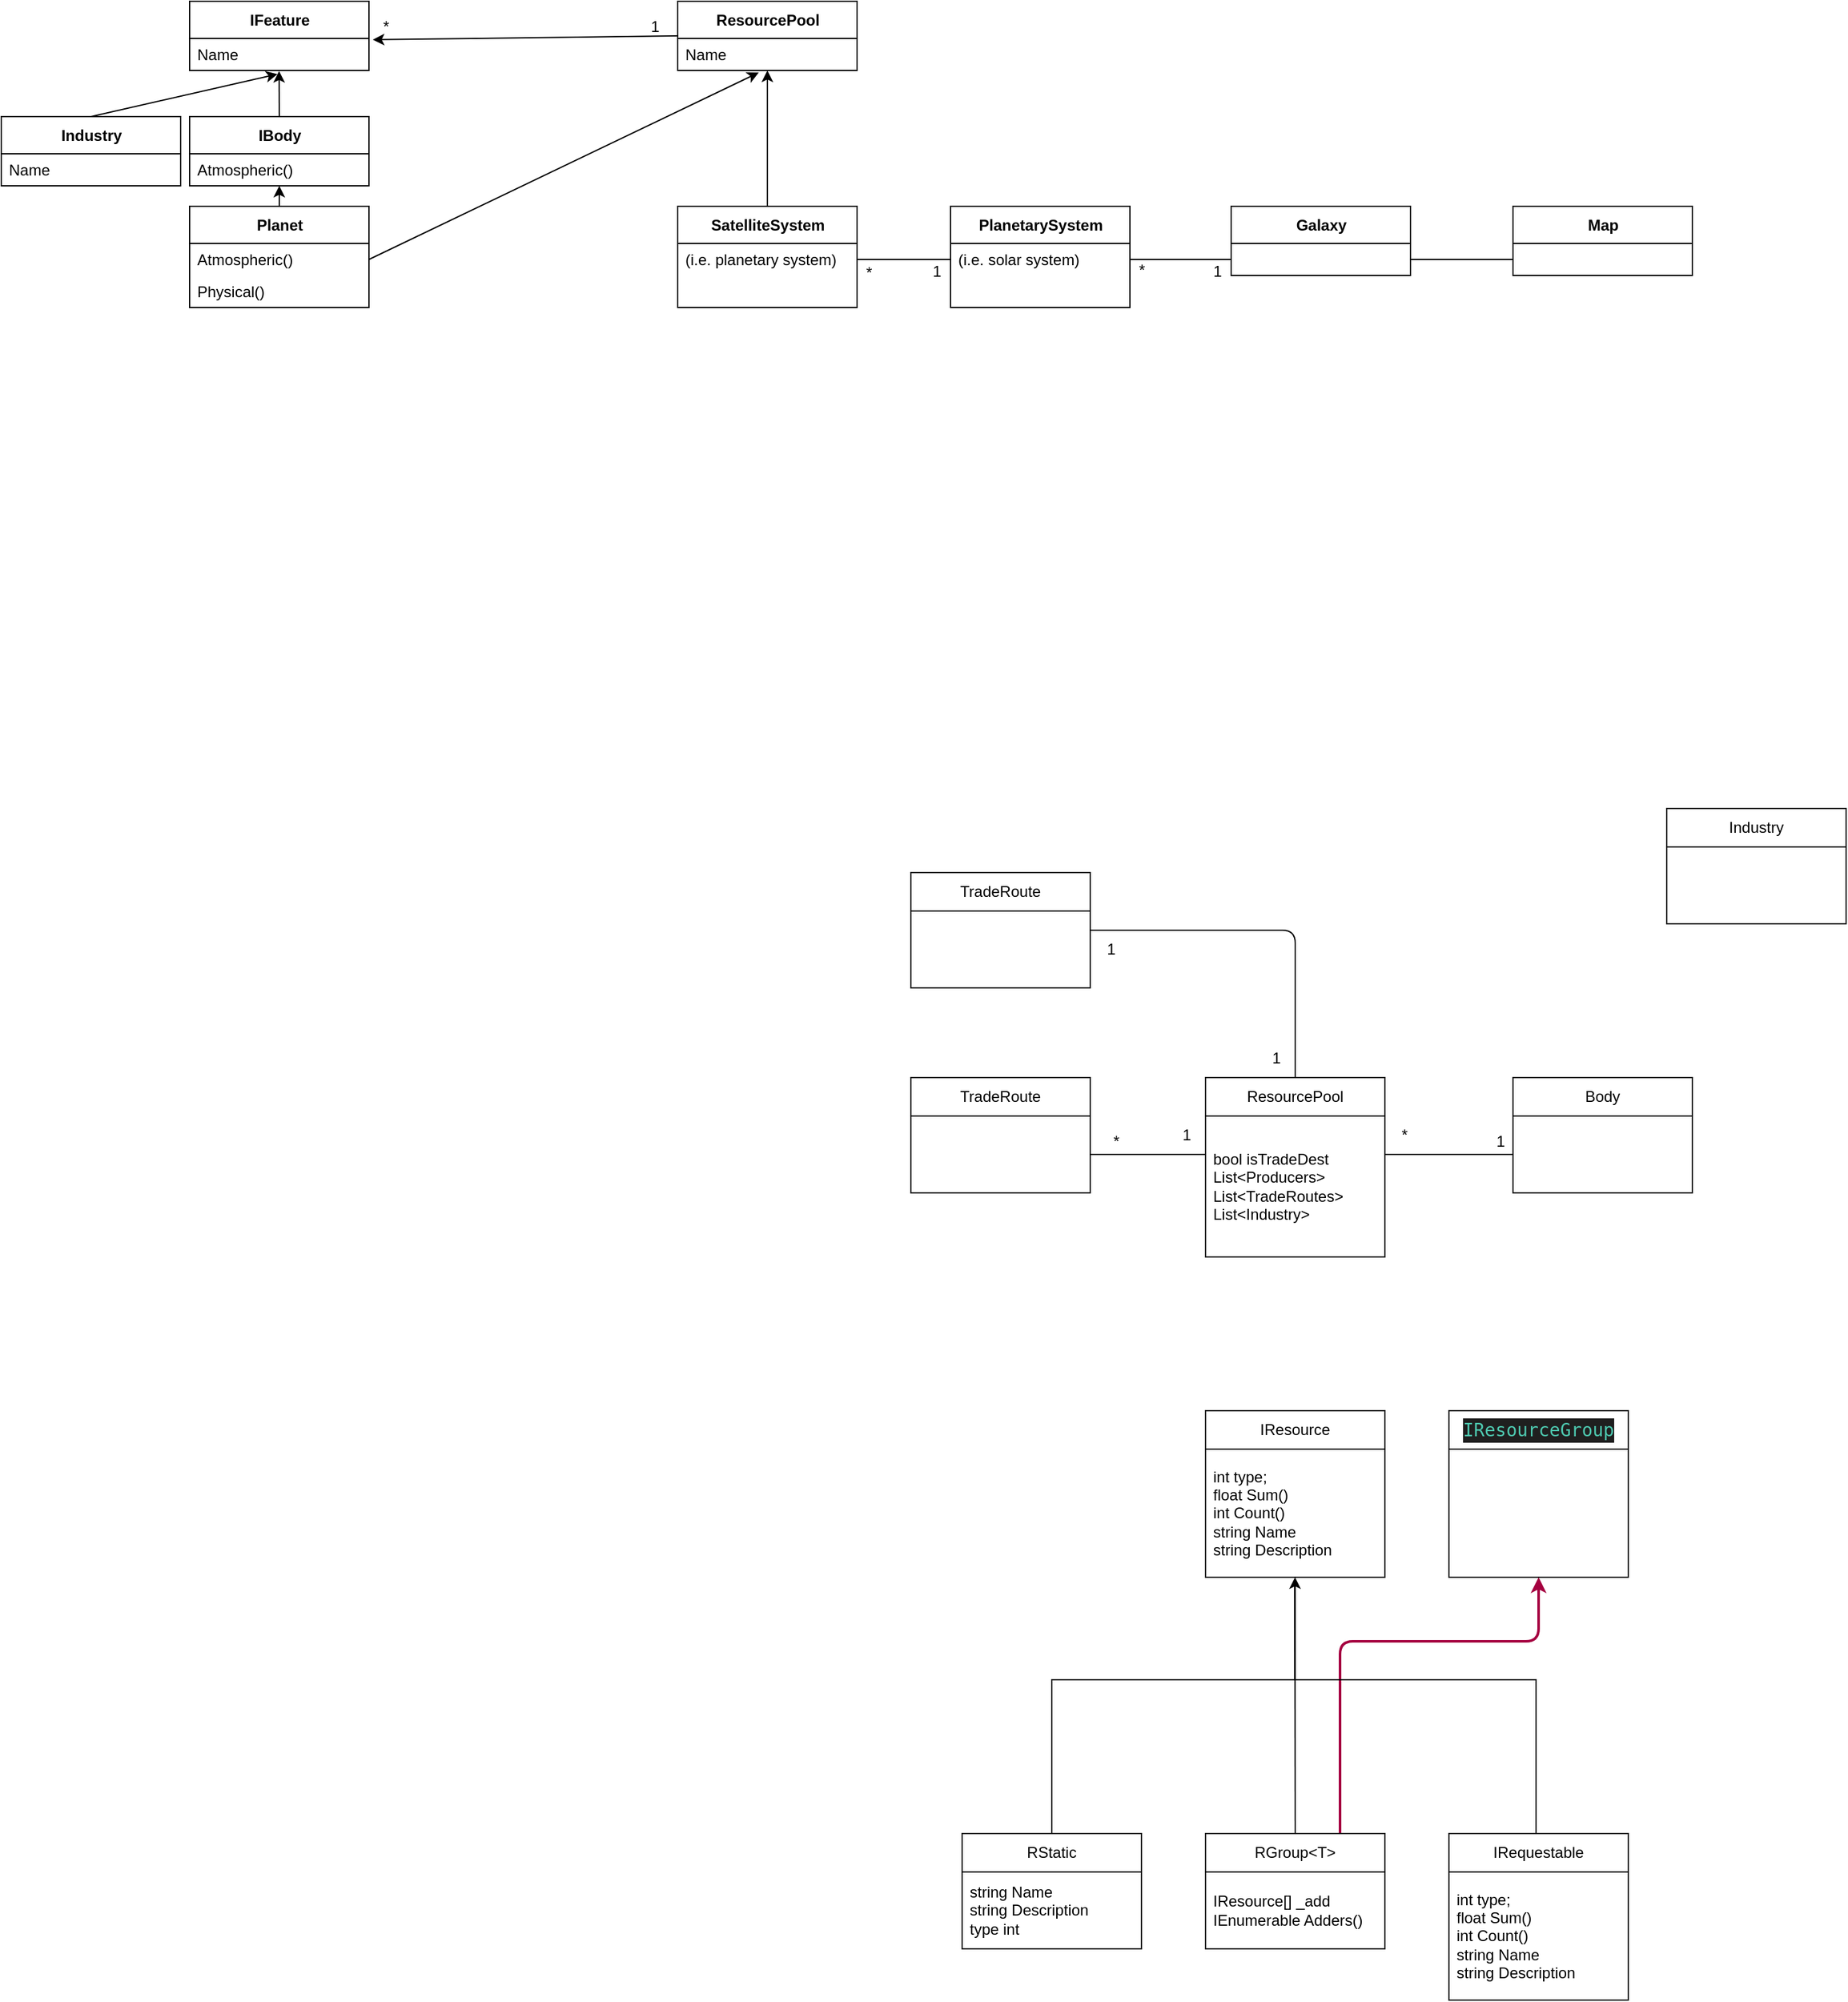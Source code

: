 <mxfile>
    <diagram id="XzvL14MpV3o9M-MEGPuH" name="ClassDiagram">
        <mxGraphModel dx="1832" dy="1706" grid="1" gridSize="10" guides="1" tooltips="1" connect="1" arrows="1" fold="1" page="1" pageScale="1" pageWidth="827" pageHeight="1169" math="0" shadow="0">
            <root>
                <mxCell id="0"/>
                <mxCell id="1" parent="0"/>
                <mxCell id="204" style="edgeStyle=orthogonalEdgeStyle;rounded=0;jumpStyle=arc;html=1;exitX=0.5;exitY=0;exitDx=0;exitDy=0;entryX=0.499;entryY=1;entryDx=0;entryDy=0;entryPerimeter=0;endArrow=classic;endFill=1;" parent="1" source="2" target="203" edge="1">
                    <mxGeometry relative="1" as="geometry">
                        <Array as="points">
                            <mxPoint x="120" y="350"/>
                            <mxPoint x="310" y="350"/>
                        </Array>
                    </mxGeometry>
                </mxCell>
                <mxCell id="2" value="RStatic" style="swimlane;fontStyle=0;childLayout=stackLayout;horizontal=1;startSize=30;horizontalStack=0;resizeParent=1;resizeParentMax=0;resizeLast=0;collapsible=1;marginBottom=0;whiteSpace=wrap;html=1;" parent="1" vertex="1">
                    <mxGeometry x="50" y="470" width="140" height="90" as="geometry"/>
                </mxCell>
                <mxCell id="5" value="string Name&lt;br&gt;string Description&lt;br&gt;type int" style="text;strokeColor=none;fillColor=none;align=left;verticalAlign=middle;spacingLeft=4;spacingRight=4;overflow=hidden;points=[[0,0.5],[1,0.5]];portConstraint=eastwest;rotatable=0;whiteSpace=wrap;html=1;" parent="2" vertex="1">
                    <mxGeometry y="30" width="140" height="60" as="geometry"/>
                </mxCell>
                <mxCell id="210" style="edgeStyle=none;html=1;exitX=0.5;exitY=0;exitDx=0;exitDy=0;entryX=0.498;entryY=1.04;entryDx=0;entryDy=0;entryPerimeter=0;endArrow=none;endFill=0;" parent="1" source="8" target="203" edge="1">
                    <mxGeometry relative="1" as="geometry"/>
                </mxCell>
                <mxCell id="217" style="edgeStyle=orthogonalEdgeStyle;html=1;exitX=0.75;exitY=0;exitDx=0;exitDy=0;entryX=0.5;entryY=1;entryDx=0;entryDy=0;fillColor=#d80073;strokeColor=#A50040;strokeWidth=2;" parent="1" source="8" target="215" edge="1">
                    <mxGeometry relative="1" as="geometry">
                        <Array as="points">
                            <mxPoint x="345" y="320"/>
                            <mxPoint x="500" y="320"/>
                        </Array>
                    </mxGeometry>
                </mxCell>
                <mxCell id="8" value="RGroup&amp;lt;T&amp;gt;" style="swimlane;fontStyle=0;childLayout=stackLayout;horizontal=1;startSize=30;horizontalStack=0;resizeParent=1;resizeParentMax=0;resizeLast=0;collapsible=1;marginBottom=0;whiteSpace=wrap;html=1;" parent="1" vertex="1">
                    <mxGeometry x="240" y="470" width="140" height="90" as="geometry"/>
                </mxCell>
                <mxCell id="9" value="&lt;span style=&quot;text-align: center;&quot;&gt;IResource&lt;/span&gt;[] _add&lt;span style=&quot;text-align: center;&quot;&gt;&lt;br&gt;IEnumerable Adders()&lt;/span&gt;" style="text;strokeColor=none;fillColor=none;align=left;verticalAlign=middle;spacingLeft=4;spacingRight=4;overflow=hidden;points=[[0,0.5],[1,0.5]];portConstraint=eastwest;rotatable=0;whiteSpace=wrap;html=1;" parent="8" vertex="1">
                    <mxGeometry y="30" width="140" height="60" as="geometry"/>
                </mxCell>
                <mxCell id="24" value="ResourcePool" style="swimlane;fontStyle=0;childLayout=stackLayout;horizontal=1;startSize=30;horizontalStack=0;resizeParent=1;resizeParentMax=0;resizeLast=0;collapsible=1;marginBottom=0;whiteSpace=wrap;html=1;" parent="1" vertex="1">
                    <mxGeometry x="240" y="-120" width="140" height="140" as="geometry"/>
                </mxCell>
                <mxCell id="81" value="bool isTradeDest&lt;br&gt;List&amp;lt;Producers&amp;gt;&lt;br&gt;List&amp;lt;TradeRoutes&amp;gt;&lt;br&gt;List&amp;lt;Industry&amp;gt;&lt;br&gt;" style="text;strokeColor=none;fillColor=none;align=left;verticalAlign=middle;spacingLeft=4;spacingRight=4;overflow=hidden;points=[[0,0.5],[1,0.5]];portConstraint=eastwest;rotatable=0;whiteSpace=wrap;html=1;" parent="24" vertex="1">
                    <mxGeometry y="30" width="140" height="110" as="geometry"/>
                </mxCell>
                <mxCell id="36" value="Body" style="swimlane;fontStyle=0;childLayout=stackLayout;horizontal=1;startSize=30;horizontalStack=0;resizeParent=1;resizeParentMax=0;resizeLast=0;collapsible=1;marginBottom=0;whiteSpace=wrap;html=1;" parent="1" vertex="1">
                    <mxGeometry x="480" y="-120" width="140" height="90" as="geometry"/>
                </mxCell>
                <mxCell id="43" value="TradeRoute" style="swimlane;fontStyle=0;childLayout=stackLayout;horizontal=1;startSize=30;horizontalStack=0;resizeParent=1;resizeParentMax=0;resizeLast=0;collapsible=1;marginBottom=0;whiteSpace=wrap;html=1;" parent="1" vertex="1">
                    <mxGeometry x="10" y="-120" width="140" height="90" as="geometry"/>
                </mxCell>
                <mxCell id="70" style="edgeStyle=none;html=1;exitX=1;exitY=0.5;exitDx=0;exitDy=0;startArrow=none;startFill=0;endArrow=none;endFill=0;" parent="1" edge="1">
                    <mxGeometry relative="1" as="geometry">
                        <mxPoint x="240" y="-60" as="targetPoint"/>
                        <mxPoint x="150" y="-60" as="sourcePoint"/>
                    </mxGeometry>
                </mxCell>
                <mxCell id="71" value="*" style="text;html=1;align=center;verticalAlign=middle;resizable=0;points=[];autosize=1;strokeColor=none;fillColor=none;" parent="1" vertex="1">
                    <mxGeometry x="155" y="-85" width="30" height="30" as="geometry"/>
                </mxCell>
                <mxCell id="72" value="1" style="text;html=1;align=center;verticalAlign=middle;resizable=0;points=[];autosize=1;strokeColor=none;fillColor=none;" parent="1" vertex="1">
                    <mxGeometry x="210" y="-90" width="30" height="30" as="geometry"/>
                </mxCell>
                <mxCell id="82" style="edgeStyle=none;html=1;startArrow=none;startFill=0;endArrow=none;endFill=0;" parent="1" edge="1">
                    <mxGeometry relative="1" as="geometry">
                        <mxPoint x="480" y="-60" as="targetPoint"/>
                        <mxPoint x="380" y="-60" as="sourcePoint"/>
                    </mxGeometry>
                </mxCell>
                <mxCell id="86" value="*" style="text;html=1;align=center;verticalAlign=middle;resizable=0;points=[];autosize=1;strokeColor=none;fillColor=none;" parent="1" vertex="1">
                    <mxGeometry x="380" y="-90" width="30" height="30" as="geometry"/>
                </mxCell>
                <mxCell id="87" value="1" style="text;html=1;align=center;verticalAlign=middle;resizable=0;points=[];autosize=1;strokeColor=none;fillColor=none;" parent="1" vertex="1">
                    <mxGeometry x="455" y="-85" width="30" height="30" as="geometry"/>
                </mxCell>
                <mxCell id="98" value="Industry" style="swimlane;fontStyle=0;childLayout=stackLayout;horizontal=1;startSize=30;horizontalStack=0;resizeParent=1;resizeParentMax=0;resizeLast=0;collapsible=1;marginBottom=0;whiteSpace=wrap;html=1;" parent="1" vertex="1">
                    <mxGeometry x="600" y="-330" width="140" height="90" as="geometry"/>
                </mxCell>
                <mxCell id="211" style="edgeStyle=orthogonalEdgeStyle;html=1;exitX=0.5;exitY=0;exitDx=0;exitDy=0;entryX=0.498;entryY=1.023;entryDx=0;entryDy=0;entryPerimeter=0;endArrow=none;endFill=0;rounded=0;" parent="1" target="203" edge="1">
                    <mxGeometry relative="1" as="geometry">
                        <Array as="points">
                            <mxPoint x="498" y="350"/>
                            <mxPoint x="309" y="350"/>
                        </Array>
                        <mxPoint x="498" y="470" as="sourcePoint"/>
                    </mxGeometry>
                </mxCell>
                <mxCell id="227" style="edgeStyle=none;html=1;exitX=0.5;exitY=0;exitDx=0;exitDy=0;" parent="1" source="170" target="224" edge="1">
                    <mxGeometry relative="1" as="geometry"/>
                </mxCell>
                <mxCell id="228" style="edgeStyle=none;html=1;exitX=1;exitY=0.5;exitDx=0;exitDy=0;entryX=0.452;entryY=1.065;entryDx=0;entryDy=0;entryPerimeter=0;" parent="1" source="172" target="226" edge="1">
                    <mxGeometry relative="1" as="geometry"/>
                </mxCell>
                <mxCell id="170" value="Planet" style="swimlane;fontStyle=1;align=center;verticalAlign=middle;childLayout=stackLayout;horizontal=1;startSize=29;horizontalStack=0;resizeParent=1;resizeParentMax=0;resizeLast=0;collapsible=0;marginBottom=0;html=1;" parent="1" vertex="1">
                    <mxGeometry x="-553" y="-800" width="140" height="79" as="geometry"/>
                </mxCell>
                <mxCell id="172" value="Atmospheric()" style="text;html=1;strokeColor=none;fillColor=none;align=left;verticalAlign=middle;spacingLeft=4;spacingRight=4;overflow=hidden;rotatable=0;points=[[0,0.5],[1,0.5]];portConstraint=eastwest;dashed=1;" parent="170" vertex="1">
                    <mxGeometry y="29" width="140" height="25" as="geometry"/>
                </mxCell>
                <mxCell id="171" value="Physical()" style="text;html=1;strokeColor=none;fillColor=none;align=left;verticalAlign=middle;spacingLeft=4;spacingRight=4;overflow=hidden;rotatable=0;points=[[0,0.5],[1,0.5]];portConstraint=eastwest;dashed=1;" parent="170" vertex="1">
                    <mxGeometry y="54" width="140" height="25" as="geometry"/>
                </mxCell>
                <mxCell id="230" style="edgeStyle=none;html=1;exitX=0.5;exitY=0;exitDx=0;exitDy=0;" parent="1" source="191" target="226" edge="1">
                    <mxGeometry relative="1" as="geometry"/>
                </mxCell>
                <mxCell id="191" value="SatelliteSystem" style="swimlane;fontStyle=1;align=center;verticalAlign=middle;childLayout=stackLayout;horizontal=1;startSize=29;horizontalStack=0;resizeParent=1;resizeParentMax=0;resizeLast=0;collapsible=0;marginBottom=0;html=1;" parent="1" vertex="1">
                    <mxGeometry x="-172" y="-800" width="140" height="79" as="geometry"/>
                </mxCell>
                <mxCell id="192" value="(i.e. planetary system)" style="text;html=1;strokeColor=none;fillColor=none;align=left;verticalAlign=middle;spacingLeft=4;spacingRight=4;overflow=hidden;rotatable=0;points=[[0,0.5],[1,0.5]];portConstraint=eastwest;dashed=1;" parent="191" vertex="1">
                    <mxGeometry y="29" width="140" height="25" as="geometry"/>
                </mxCell>
                <mxCell id="229" style="text;html=1;strokeColor=none;fillColor=none;align=left;verticalAlign=middle;spacingLeft=4;spacingRight=4;overflow=hidden;rotatable=0;points=[[0,0.5],[1,0.5]];portConstraint=eastwest;dashed=1;" parent="191" vertex="1">
                    <mxGeometry y="54" width="140" height="25" as="geometry"/>
                </mxCell>
                <mxCell id="202" value="IResource" style="swimlane;fontStyle=0;childLayout=stackLayout;horizontal=1;startSize=30;horizontalStack=0;resizeParent=1;resizeParentMax=0;resizeLast=0;collapsible=1;marginBottom=0;whiteSpace=wrap;html=1;" parent="1" vertex="1">
                    <mxGeometry x="240" y="140" width="140" height="130" as="geometry"/>
                </mxCell>
                <mxCell id="203" value="int type;&lt;br&gt;float Sum()&lt;br&gt;int Count()&lt;br&gt;string Name&lt;br&gt;string Description" style="text;strokeColor=none;fillColor=none;align=left;verticalAlign=middle;spacingLeft=4;spacingRight=4;overflow=hidden;points=[[0,0.5],[1,0.5]];portConstraint=eastwest;rotatable=0;whiteSpace=wrap;html=1;" parent="202" vertex="1">
                    <mxGeometry y="30" width="140" height="100" as="geometry"/>
                </mxCell>
                <mxCell id="212" value="IRequestable" style="swimlane;fontStyle=0;childLayout=stackLayout;horizontal=1;startSize=30;horizontalStack=0;resizeParent=1;resizeParentMax=0;resizeLast=0;collapsible=1;marginBottom=0;whiteSpace=wrap;html=1;" parent="1" vertex="1">
                    <mxGeometry x="430" y="470" width="140" height="130" as="geometry"/>
                </mxCell>
                <mxCell id="213" value="int type;&lt;br&gt;float Sum()&lt;br&gt;int Count()&lt;br&gt;string Name&lt;br&gt;string Description" style="text;strokeColor=none;fillColor=none;align=left;verticalAlign=middle;spacingLeft=4;spacingRight=4;overflow=hidden;points=[[0,0.5],[1,0.5]];portConstraint=eastwest;rotatable=0;whiteSpace=wrap;html=1;" parent="212" vertex="1">
                    <mxGeometry y="30" width="140" height="100" as="geometry"/>
                </mxCell>
                <mxCell id="215" value="&lt;div style=&quot;color: rgb(204, 204, 204); background-color: rgb(31, 31, 31); font-family: &amp;quot;Droid Sans Mono&amp;quot;, &amp;quot;monospace&amp;quot;, monospace; font-size: 14px; line-height: 19px;&quot;&gt;&lt;span style=&quot;color: #4ec9b0;&quot;&gt;IResourceGroup&lt;/span&gt;&lt;/div&gt;" style="swimlane;fontStyle=0;childLayout=stackLayout;horizontal=1;startSize=30;horizontalStack=0;resizeParent=1;resizeParentMax=0;resizeLast=0;collapsible=1;marginBottom=0;whiteSpace=wrap;html=1;" parent="1" vertex="1">
                    <mxGeometry x="430" y="140" width="140" height="130" as="geometry"/>
                </mxCell>
                <mxCell id="219" style="edgeStyle=orthogonalEdgeStyle;html=1;exitX=1;exitY=0.5;exitDx=0;exitDy=0;entryX=0.5;entryY=0;entryDx=0;entryDy=0;endArrow=none;endFill=0;" parent="1" source="218" target="24" edge="1">
                    <mxGeometry relative="1" as="geometry"/>
                </mxCell>
                <mxCell id="218" value="TradeRoute" style="swimlane;fontStyle=0;childLayout=stackLayout;horizontal=1;startSize=30;horizontalStack=0;resizeParent=1;resizeParentMax=0;resizeLast=0;collapsible=1;marginBottom=0;whiteSpace=wrap;html=1;" parent="1" vertex="1">
                    <mxGeometry x="10" y="-280" width="140" height="90" as="geometry"/>
                </mxCell>
                <mxCell id="220" value="1" style="text;html=1;align=center;verticalAlign=middle;resizable=0;points=[];autosize=1;strokeColor=none;fillColor=none;" parent="1" vertex="1">
                    <mxGeometry x="280" y="-150" width="30" height="30" as="geometry"/>
                </mxCell>
                <mxCell id="222" value="1" style="text;html=1;align=center;verticalAlign=middle;resizable=0;points=[];autosize=1;strokeColor=none;fillColor=none;" parent="1" vertex="1">
                    <mxGeometry x="151" y="-235" width="30" height="30" as="geometry"/>
                </mxCell>
                <mxCell id="237" style="edgeStyle=none;html=1;exitX=0.5;exitY=0;exitDx=0;exitDy=0;entryX=0.499;entryY=1.017;entryDx=0;entryDy=0;entryPerimeter=0;" parent="1" source="223" target="235" edge="1">
                    <mxGeometry relative="1" as="geometry"/>
                </mxCell>
                <mxCell id="223" value="IBody" style="swimlane;fontStyle=1;align=center;verticalAlign=middle;childLayout=stackLayout;horizontal=1;startSize=29;horizontalStack=0;resizeParent=1;resizeParentMax=0;resizeLast=0;collapsible=0;marginBottom=0;html=1;" parent="1" vertex="1">
                    <mxGeometry x="-553" y="-870" width="140" height="54" as="geometry"/>
                </mxCell>
                <mxCell id="224" value="Atmospheric()" style="text;html=1;strokeColor=none;fillColor=none;align=left;verticalAlign=middle;spacingLeft=4;spacingRight=4;overflow=hidden;rotatable=0;points=[[0,0.5],[1,0.5]];portConstraint=eastwest;dashed=1;" parent="223" vertex="1">
                    <mxGeometry y="29" width="140" height="25" as="geometry"/>
                </mxCell>
                <mxCell id="238" style="edgeStyle=none;html=1;exitX=0;exitY=0.5;exitDx=0;exitDy=0;" parent="1" source="225" edge="1">
                    <mxGeometry relative="1" as="geometry">
                        <mxPoint x="-410" y="-930" as="targetPoint"/>
                    </mxGeometry>
                </mxCell>
                <mxCell id="225" value="ResourcePool" style="swimlane;fontStyle=1;align=center;verticalAlign=middle;childLayout=stackLayout;horizontal=1;startSize=29;horizontalStack=0;resizeParent=1;resizeParentMax=0;resizeLast=0;collapsible=0;marginBottom=0;html=1;" parent="1" vertex="1">
                    <mxGeometry x="-172" y="-960" width="140" height="54" as="geometry"/>
                </mxCell>
                <mxCell id="226" value="Name" style="text;html=1;strokeColor=none;fillColor=none;align=left;verticalAlign=middle;spacingLeft=4;spacingRight=4;overflow=hidden;rotatable=0;points=[[0,0.5],[1,0.5]];portConstraint=eastwest;dashed=1;" parent="225" vertex="1">
                    <mxGeometry y="29" width="140" height="25" as="geometry"/>
                </mxCell>
                <mxCell id="231" value="PlanetarySystem" style="swimlane;fontStyle=1;align=center;verticalAlign=middle;childLayout=stackLayout;horizontal=1;startSize=29;horizontalStack=0;resizeParent=1;resizeParentMax=0;resizeLast=0;collapsible=0;marginBottom=0;html=1;" parent="1" vertex="1">
                    <mxGeometry x="41" y="-800" width="140" height="79" as="geometry"/>
                </mxCell>
                <mxCell id="232" value="(i.e. solar system)" style="text;html=1;strokeColor=none;fillColor=none;align=left;verticalAlign=middle;spacingLeft=4;spacingRight=4;overflow=hidden;rotatable=0;points=[[0,0.5],[1,0.5]];portConstraint=eastwest;dashed=1;" parent="231" vertex="1">
                    <mxGeometry y="29" width="140" height="25" as="geometry"/>
                </mxCell>
                <mxCell id="233" style="text;html=1;strokeColor=none;fillColor=none;align=left;verticalAlign=middle;spacingLeft=4;spacingRight=4;overflow=hidden;rotatable=0;points=[[0,0.5],[1,0.5]];portConstraint=eastwest;dashed=1;" parent="231" vertex="1">
                    <mxGeometry y="54" width="140" height="25" as="geometry"/>
                </mxCell>
                <mxCell id="234" value="IFeature" style="swimlane;fontStyle=1;align=center;verticalAlign=middle;childLayout=stackLayout;horizontal=1;startSize=29;horizontalStack=0;resizeParent=1;resizeParentMax=0;resizeLast=0;collapsible=0;marginBottom=0;html=1;" parent="1" vertex="1">
                    <mxGeometry x="-553" y="-960" width="140" height="54" as="geometry"/>
                </mxCell>
                <mxCell id="235" value="Name" style="text;html=1;strokeColor=none;fillColor=none;align=left;verticalAlign=middle;spacingLeft=4;spacingRight=4;overflow=hidden;rotatable=0;points=[[0,0.5],[1,0.5]];portConstraint=eastwest;dashed=1;" parent="234" vertex="1">
                    <mxGeometry y="29" width="140" height="25" as="geometry"/>
                </mxCell>
                <mxCell id="239" value="*" style="text;html=1;align=center;verticalAlign=middle;resizable=0;points=[];autosize=1;strokeColor=none;fillColor=none;" parent="1" vertex="1">
                    <mxGeometry x="-415" y="-955" width="30" height="30" as="geometry"/>
                </mxCell>
                <mxCell id="240" value="1" style="text;html=1;align=center;verticalAlign=middle;resizable=0;points=[];autosize=1;strokeColor=none;fillColor=none;" parent="1" vertex="1">
                    <mxGeometry x="-205" y="-955" width="30" height="30" as="geometry"/>
                </mxCell>
                <mxCell id="241" style="edgeStyle=none;html=1;exitX=0;exitY=0.5;exitDx=0;exitDy=0;entryX=1;entryY=0.5;entryDx=0;entryDy=0;endArrow=none;endFill=0;" parent="1" source="232" target="192" edge="1">
                    <mxGeometry relative="1" as="geometry"/>
                </mxCell>
                <mxCell id="244" style="edgeStyle=none;html=1;exitX=0.5;exitY=0;exitDx=0;exitDy=0;entryX=0.49;entryY=1.113;entryDx=0;entryDy=0;entryPerimeter=0;" parent="1" source="242" target="235" edge="1">
                    <mxGeometry relative="1" as="geometry"/>
                </mxCell>
                <mxCell id="242" value="Industry" style="swimlane;fontStyle=1;align=center;verticalAlign=middle;childLayout=stackLayout;horizontal=1;startSize=29;horizontalStack=0;resizeParent=1;resizeParentMax=0;resizeLast=0;collapsible=0;marginBottom=0;html=1;" parent="1" vertex="1">
                    <mxGeometry x="-700" y="-870" width="140" height="54" as="geometry"/>
                </mxCell>
                <mxCell id="243" value="Name" style="text;html=1;strokeColor=none;fillColor=none;align=left;verticalAlign=middle;spacingLeft=4;spacingRight=4;overflow=hidden;rotatable=0;points=[[0,0.5],[1,0.5]];portConstraint=eastwest;dashed=1;" parent="242" vertex="1">
                    <mxGeometry y="29" width="140" height="25" as="geometry"/>
                </mxCell>
                <mxCell id="245" value="*" style="text;html=1;align=center;verticalAlign=middle;resizable=0;points=[];autosize=1;strokeColor=none;fillColor=none;" parent="1" vertex="1">
                    <mxGeometry x="-38" y="-763" width="30" height="30" as="geometry"/>
                </mxCell>
                <mxCell id="246" value="1" style="text;html=1;align=center;verticalAlign=middle;resizable=0;points=[];autosize=1;strokeColor=none;fillColor=none;" parent="1" vertex="1">
                    <mxGeometry x="15" y="-764" width="30" height="30" as="geometry"/>
                </mxCell>
                <mxCell id="247" value="Galaxy" style="swimlane;fontStyle=1;align=center;verticalAlign=middle;childLayout=stackLayout;horizontal=1;startSize=29;horizontalStack=0;resizeParent=1;resizeParentMax=0;resizeLast=0;collapsible=0;marginBottom=0;html=1;" parent="1" vertex="1">
                    <mxGeometry x="260" y="-800" width="140" height="54" as="geometry"/>
                </mxCell>
                <mxCell id="249" style="text;html=1;strokeColor=none;fillColor=none;align=left;verticalAlign=middle;spacingLeft=4;spacingRight=4;overflow=hidden;rotatable=0;points=[[0,0.5],[1,0.5]];portConstraint=eastwest;dashed=1;" parent="247" vertex="1">
                    <mxGeometry y="29" width="140" height="25" as="geometry"/>
                </mxCell>
                <mxCell id="251" style="edgeStyle=none;html=1;exitX=0;exitY=0.5;exitDx=0;exitDy=0;entryX=1;entryY=0.5;entryDx=0;entryDy=0;endArrow=none;endFill=0;" parent="1" target="232" edge="1">
                    <mxGeometry relative="1" as="geometry">
                        <mxPoint x="260" y="-758.5" as="sourcePoint"/>
                    </mxGeometry>
                </mxCell>
                <mxCell id="252" value="*" style="text;html=1;align=center;verticalAlign=middle;resizable=0;points=[];autosize=1;strokeColor=none;fillColor=none;" parent="1" vertex="1">
                    <mxGeometry x="175" y="-765" width="30" height="30" as="geometry"/>
                </mxCell>
                <mxCell id="253" value="1" style="text;html=1;align=center;verticalAlign=middle;resizable=0;points=[];autosize=1;strokeColor=none;fillColor=none;" parent="1" vertex="1">
                    <mxGeometry x="234" y="-764" width="30" height="30" as="geometry"/>
                </mxCell>
                <mxCell id="254" value="Map" style="swimlane;fontStyle=1;align=center;verticalAlign=middle;childLayout=stackLayout;horizontal=1;startSize=29;horizontalStack=0;resizeParent=1;resizeParentMax=0;resizeLast=0;collapsible=0;marginBottom=0;html=1;" parent="1" vertex="1">
                    <mxGeometry x="480" y="-800" width="140" height="54" as="geometry"/>
                </mxCell>
                <mxCell id="256" style="text;html=1;strokeColor=none;fillColor=none;align=left;verticalAlign=middle;spacingLeft=4;spacingRight=4;overflow=hidden;rotatable=0;points=[[0,0.5],[1,0.5]];portConstraint=eastwest;dashed=1;" parent="254" vertex="1">
                    <mxGeometry y="29" width="140" height="25" as="geometry"/>
                </mxCell>
                <mxCell id="257" style="edgeStyle=none;html=1;exitX=0;exitY=0.5;exitDx=0;exitDy=0;entryX=1;entryY=0.5;entryDx=0;entryDy=0;endArrow=none;endFill=0;" parent="1" edge="1">
                    <mxGeometry relative="1" as="geometry">
                        <mxPoint x="480" y="-758.5" as="sourcePoint"/>
                        <mxPoint x="400" y="-758.5" as="targetPoint"/>
                    </mxGeometry>
                </mxCell>
            </root>
        </mxGraphModel>
    </diagram>
</mxfile>